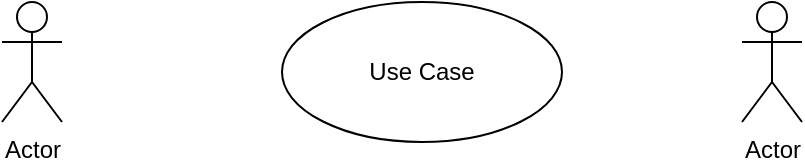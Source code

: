 <mxfile version="14.4.3" type="device"><diagram id="qOvGQxNv72gLLjtjN2Ik" name="Page-1"><mxGraphModel dx="846" dy="494" grid="1" gridSize="10" guides="1" tooltips="1" connect="1" arrows="1" fold="1" page="1" pageScale="1" pageWidth="850" pageHeight="1100" math="0" shadow="0"><root><mxCell id="0"/><mxCell id="1" parent="0"/><mxCell id="4V7qYOFSjcvS4PJeZnmd-6" value="Actor" style="shape=umlActor;verticalLabelPosition=bottom;verticalAlign=top;html=1;" vertex="1" parent="1"><mxGeometry x="210" y="210" width="30" height="60" as="geometry"/></mxCell><mxCell id="4V7qYOFSjcvS4PJeZnmd-7" value="Use Case" style="ellipse;whiteSpace=wrap;html=1;" vertex="1" parent="1"><mxGeometry x="350" y="210" width="140" height="70" as="geometry"/></mxCell><mxCell id="4V7qYOFSjcvS4PJeZnmd-8" value="Actor" style="shape=umlActor;verticalLabelPosition=bottom;verticalAlign=top;html=1;" vertex="1" parent="1"><mxGeometry x="580" y="210" width="30" height="60" as="geometry"/></mxCell></root></mxGraphModel></diagram></mxfile>